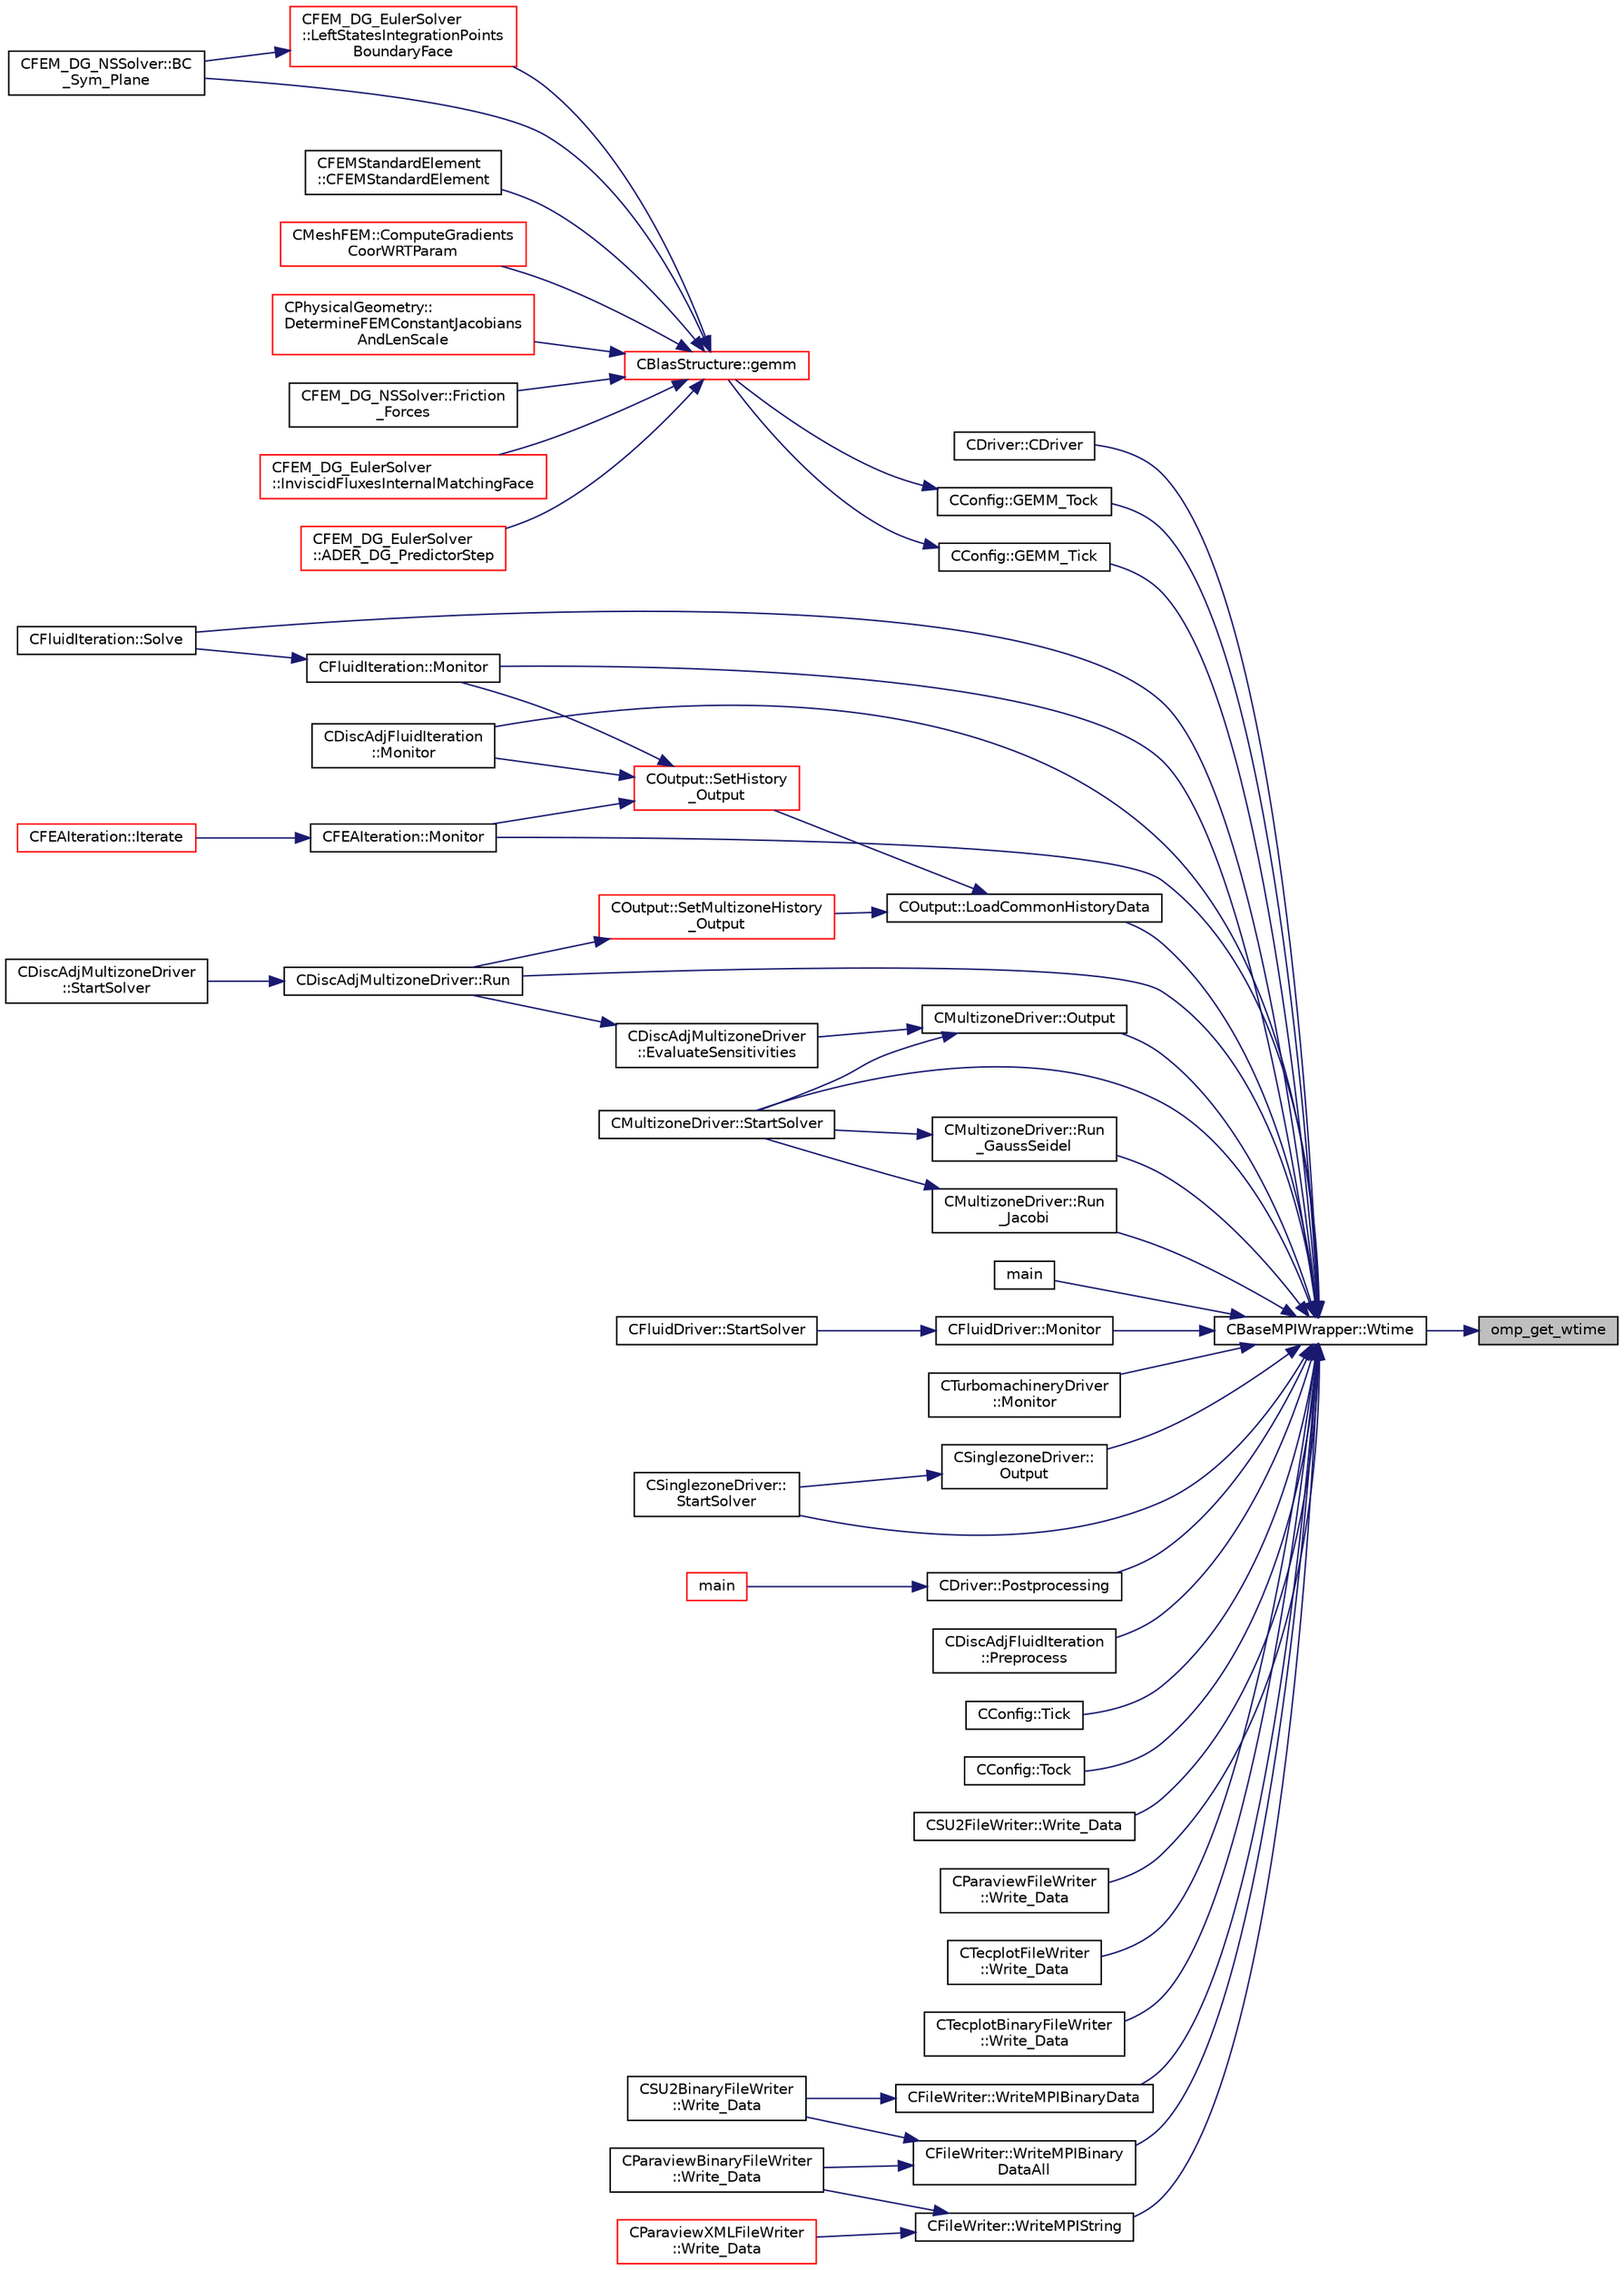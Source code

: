 digraph "omp_get_wtime"
{
 // LATEX_PDF_SIZE
  edge [fontname="Helvetica",fontsize="10",labelfontname="Helvetica",labelfontsize="10"];
  node [fontname="Helvetica",fontsize="10",shape=record];
  rankdir="RL";
  Node1 [label="omp_get_wtime",height=0.2,width=0.4,color="black", fillcolor="grey75", style="filled", fontcolor="black",tooltip="Return the wall time."];
  Node1 -> Node2 [dir="back",color="midnightblue",fontsize="10",style="solid",fontname="Helvetica"];
  Node2 [label="CBaseMPIWrapper::Wtime",height=0.2,width=0.4,color="black", fillcolor="white", style="filled",URL="$classCBaseMPIWrapper.html#adcf32aa628d4b515e8835bc5c56fbf08",tooltip=" "];
  Node2 -> Node3 [dir="back",color="midnightblue",fontsize="10",style="solid",fontname="Helvetica"];
  Node3 [label="CDriver::CDriver",height=0.2,width=0.4,color="black", fillcolor="white", style="filled",URL="$classCDriver.html#a3fca4a013a6efa9bbb38fe78a86b5f3d",tooltip="Constructor of the class."];
  Node2 -> Node4 [dir="back",color="midnightblue",fontsize="10",style="solid",fontname="Helvetica"];
  Node4 [label="CConfig::GEMM_Tick",height=0.2,width=0.4,color="black", fillcolor="white", style="filled",URL="$classCConfig.html#a2843524e5245c2c6128acdd20e746f4a",tooltip="Start the timer for profiling subroutines."];
  Node4 -> Node5 [dir="back",color="midnightblue",fontsize="10",style="solid",fontname="Helvetica"];
  Node5 [label="CBlasStructure::gemm",height=0.2,width=0.4,color="red", fillcolor="white", style="filled",URL="$classCBlasStructure.html#ad282634317e0a32bce7896e2ddc40043",tooltip="Function, which carries out a dense matrix product. It is a limited version of the BLAS gemm function..."];
  Node5 -> Node6 [dir="back",color="midnightblue",fontsize="10",style="solid",fontname="Helvetica"];
  Node6 [label="CFEM_DG_EulerSolver\l::ADER_DG_PredictorStep",height=0.2,width=0.4,color="red", fillcolor="white", style="filled",URL="$classCFEM__DG__EulerSolver.html#a53f3bd445632823baa18657a29553842",tooltip="Function, carries out the predictor step of the ADER-DG time integration."];
  Node5 -> Node10 [dir="back",color="midnightblue",fontsize="10",style="solid",fontname="Helvetica"];
  Node10 [label="CFEM_DG_NSSolver::BC\l_Sym_Plane",height=0.2,width=0.4,color="black", fillcolor="white", style="filled",URL="$classCFEM__DG__NSSolver.html#a44020ceaf82c37e386385366c6cda7a5",tooltip="Impose the symmetry boundary condition using the residual."];
  Node5 -> Node11 [dir="back",color="midnightblue",fontsize="10",style="solid",fontname="Helvetica"];
  Node11 [label="CFEMStandardElement\l::CFEMStandardElement",height=0.2,width=0.4,color="black", fillcolor="white", style="filled",URL="$classCFEMStandardElement.html#ad5cbd1ec99e93e3f04e10b75f75bfc47",tooltip="Alternative constructor."];
  Node5 -> Node12 [dir="back",color="midnightblue",fontsize="10",style="solid",fontname="Helvetica"];
  Node12 [label="CMeshFEM::ComputeGradients\lCoorWRTParam",height=0.2,width=0.4,color="red", fillcolor="white", style="filled",URL="$classCMeshFEM.html#ae7113246e97e1dc90286eb1a2fe30a79",tooltip="Function, which computes the gradients of the Cartesian coordinates w.r.t. the parametric coordinates..."];
  Node5 -> Node20 [dir="back",color="midnightblue",fontsize="10",style="solid",fontname="Helvetica"];
  Node20 [label="CPhysicalGeometry::\lDetermineFEMConstantJacobians\lAndLenScale",height=0.2,width=0.4,color="red", fillcolor="white", style="filled",URL="$classCPhysicalGeometry.html#a1823c0dcfe5570115da9b7db331daaa5",tooltip="Determine whether or not the Jacobians of the elements and faces are constant and a length scale of t..."];
  Node5 -> Node22 [dir="back",color="midnightblue",fontsize="10",style="solid",fontname="Helvetica"];
  Node22 [label="CFEM_DG_NSSolver::Friction\l_Forces",height=0.2,width=0.4,color="black", fillcolor="white", style="filled",URL="$classCFEM__DG__NSSolver.html#a5118d674e7eb6f4865fb53f6f20eac1c",tooltip="Compute the viscous forces and all the addimensional coefficients."];
  Node5 -> Node23 [dir="back",color="midnightblue",fontsize="10",style="solid",fontname="Helvetica"];
  Node23 [label="CFEM_DG_EulerSolver\l::InviscidFluxesInternalMatchingFace",height=0.2,width=0.4,color="red", fillcolor="white", style="filled",URL="$classCFEM__DG__EulerSolver.html#ab7546cb31b73191bbac2b338c88cfbc4",tooltip="Function, which computes the inviscid fluxes in the face integration points of a chunk of matching in..."];
  Node5 -> Node26 [dir="back",color="midnightblue",fontsize="10",style="solid",fontname="Helvetica"];
  Node26 [label="CFEM_DG_EulerSolver\l::LeftStatesIntegrationPoints\lBoundaryFace",height=0.2,width=0.4,color="red", fillcolor="white", style="filled",URL="$classCFEM__DG__EulerSolver.html#a79debb4e2ee70feac94e9a420705dbf9",tooltip="Function, which computes the left state of a boundary face."];
  Node26 -> Node10 [dir="back",color="midnightblue",fontsize="10",style="solid",fontname="Helvetica"];
  Node2 -> Node49 [dir="back",color="midnightblue",fontsize="10",style="solid",fontname="Helvetica"];
  Node49 [label="CConfig::GEMM_Tock",height=0.2,width=0.4,color="black", fillcolor="white", style="filled",URL="$classCConfig.html#a695fe18134532a43b328845dd0cce3bb",tooltip="Stop the timer for the GEMM profiling and store results."];
  Node49 -> Node5 [dir="back",color="midnightblue",fontsize="10",style="solid",fontname="Helvetica"];
  Node2 -> Node50 [dir="back",color="midnightblue",fontsize="10",style="solid",fontname="Helvetica"];
  Node50 [label="COutput::LoadCommonHistoryData",height=0.2,width=0.4,color="black", fillcolor="white", style="filled",URL="$classCOutput.html#a6babc71093859506fc4ff953467b376f",tooltip="Load values of the history fields common for all solvers."];
  Node50 -> Node51 [dir="back",color="midnightblue",fontsize="10",style="solid",fontname="Helvetica"];
  Node51 [label="COutput::SetHistory\l_Output",height=0.2,width=0.4,color="red", fillcolor="white", style="filled",URL="$classCOutput.html#acf84143df1a158647605c980ecae2d7c",tooltip="Collects history data from the solvers, monitors the convergence and writes to screen and history fil..."];
  Node51 -> Node52 [dir="back",color="midnightblue",fontsize="10",style="solid",fontname="Helvetica"];
  Node52 [label="CFluidIteration::Monitor",height=0.2,width=0.4,color="black", fillcolor="white", style="filled",URL="$classCFluidIteration.html#a65a5e3091a587996d2edf4c415a241f6",tooltip="Monitors the convergence and other metrics for the fluid system."];
  Node52 -> Node53 [dir="back",color="midnightblue",fontsize="10",style="solid",fontname="Helvetica"];
  Node53 [label="CFluidIteration::Solve",height=0.2,width=0.4,color="black", fillcolor="white", style="filled",URL="$classCFluidIteration.html#ae4c454356af70246063fdcba4accb068",tooltip="Iterate the fluid system for a number of Inner_Iter iterations."];
  Node51 -> Node56 [dir="back",color="midnightblue",fontsize="10",style="solid",fontname="Helvetica"];
  Node56 [label="CDiscAdjFluidIteration\l::Monitor",height=0.2,width=0.4,color="black", fillcolor="white", style="filled",URL="$classCDiscAdjFluidIteration.html#afdddb208b85e5c5a4d10d071022baf1e",tooltip="Monitors the convergence and other metrics for the discrete adjoint fluid system."];
  Node51 -> Node57 [dir="back",color="midnightblue",fontsize="10",style="solid",fontname="Helvetica"];
  Node57 [label="CFEAIteration::Monitor",height=0.2,width=0.4,color="black", fillcolor="white", style="filled",URL="$classCFEAIteration.html#a3039c502c1a86c2b27ca82b28cd563b3",tooltip="Monitors the convergence and other metrics for the FEM system."];
  Node57 -> Node58 [dir="back",color="midnightblue",fontsize="10",style="solid",fontname="Helvetica"];
  Node58 [label="CFEAIteration::Iterate",height=0.2,width=0.4,color="red", fillcolor="white", style="filled",URL="$classCFEAIteration.html#a6f38f9de139d7ecda0d39ab13342b39a",tooltip="Perform a single iteration for structural analysis using the Finite Element Method."];
  Node50 -> Node78 [dir="back",color="midnightblue",fontsize="10",style="solid",fontname="Helvetica"];
  Node78 [label="COutput::SetMultizoneHistory\l_Output",height=0.2,width=0.4,color="red", fillcolor="white", style="filled",URL="$classCOutput.html#a15b0776bd2ed68b43e3c0bd3b9b56490",tooltip=" "];
  Node78 -> Node73 [dir="back",color="midnightblue",fontsize="10",style="solid",fontname="Helvetica"];
  Node73 [label="CDiscAdjMultizoneDriver::Run",height=0.2,width=0.4,color="black", fillcolor="white", style="filled",URL="$classCDiscAdjMultizoneDriver.html#af996aecdb6d20aa4fc81c9b67295abf5",tooltip="[Overload] Run an discrete adjoint update of all solvers within multiple zones."];
  Node73 -> Node74 [dir="back",color="midnightblue",fontsize="10",style="solid",fontname="Helvetica"];
  Node74 [label="CDiscAdjMultizoneDriver\l::StartSolver",height=0.2,width=0.4,color="black", fillcolor="white", style="filled",URL="$classCDiscAdjMultizoneDriver.html#a75de0a1a482ceeed4301a384f1515092",tooltip="[Overload] Launch the computation for discrete adjoint multizone problems."];
  Node2 -> Node79 [dir="back",color="midnightblue",fontsize="10",style="solid",fontname="Helvetica"];
  Node79 [label="main",height=0.2,width=0.4,color="black", fillcolor="white", style="filled",URL="$SU2__DEF_8cpp.html#a0ddf1224851353fc92bfbff6f499fa97",tooltip=" "];
  Node2 -> Node52 [dir="back",color="midnightblue",fontsize="10",style="solid",fontname="Helvetica"];
  Node2 -> Node56 [dir="back",color="midnightblue",fontsize="10",style="solid",fontname="Helvetica"];
  Node2 -> Node57 [dir="back",color="midnightblue",fontsize="10",style="solid",fontname="Helvetica"];
  Node2 -> Node80 [dir="back",color="midnightblue",fontsize="10",style="solid",fontname="Helvetica"];
  Node80 [label="CFluidDriver::Monitor",height=0.2,width=0.4,color="black", fillcolor="white", style="filled",URL="$classCFluidDriver.html#a5430118627bbedb8f3dabce10b9c1c65",tooltip="Monitor the computation."];
  Node80 -> Node81 [dir="back",color="midnightblue",fontsize="10",style="solid",fontname="Helvetica"];
  Node81 [label="CFluidDriver::StartSolver",height=0.2,width=0.4,color="black", fillcolor="white", style="filled",URL="$classCFluidDriver.html#aa0139a1e26f43f0154854c9f99ded978",tooltip="Launch the computation for all zones and all physics."];
  Node2 -> Node82 [dir="back",color="midnightblue",fontsize="10",style="solid",fontname="Helvetica"];
  Node82 [label="CTurbomachineryDriver\l::Monitor",height=0.2,width=0.4,color="black", fillcolor="white", style="filled",URL="$classCTurbomachineryDriver.html#a46d71c90157f3116888e41d0789be956",tooltip="Monitor the computation."];
  Node2 -> Node83 [dir="back",color="midnightblue",fontsize="10",style="solid",fontname="Helvetica"];
  Node83 [label="CSinglezoneDriver::\lOutput",height=0.2,width=0.4,color="black", fillcolor="white", style="filled",URL="$classCSinglezoneDriver.html#a99b702e93a12b46a3d851cf1d970c6d5",tooltip="Output the solution in solution file."];
  Node83 -> Node84 [dir="back",color="midnightblue",fontsize="10",style="solid",fontname="Helvetica"];
  Node84 [label="CSinglezoneDriver::\lStartSolver",height=0.2,width=0.4,color="black", fillcolor="white", style="filled",URL="$classCSinglezoneDriver.html#ac98c6acfe034381fb3b77c6753c4d734",tooltip="[Overload] Launch the computation for single-zone problems."];
  Node2 -> Node85 [dir="back",color="midnightblue",fontsize="10",style="solid",fontname="Helvetica"];
  Node85 [label="CMultizoneDriver::Output",height=0.2,width=0.4,color="black", fillcolor="white", style="filled",URL="$classCMultizoneDriver.html#ad9b12dc5194755d1a06023898b056bcb",tooltip="Output the solution in solution file."];
  Node85 -> Node75 [dir="back",color="midnightblue",fontsize="10",style="solid",fontname="Helvetica"];
  Node75 [label="CDiscAdjMultizoneDriver\l::EvaluateSensitivities",height=0.2,width=0.4,color="black", fillcolor="white", style="filled",URL="$classCDiscAdjMultizoneDriver.html#a9d998fae109427a1061069800ad931c3",tooltip="Evaluate sensitivites for the current adjoint solution and output files."];
  Node75 -> Node73 [dir="back",color="midnightblue",fontsize="10",style="solid",fontname="Helvetica"];
  Node85 -> Node62 [dir="back",color="midnightblue",fontsize="10",style="solid",fontname="Helvetica"];
  Node62 [label="CMultizoneDriver::StartSolver",height=0.2,width=0.4,color="black", fillcolor="white", style="filled",URL="$classCMultizoneDriver.html#a48545e4827cc34298f792995e06d90dd",tooltip="[Overload] Launch the computation for multizone problems."];
  Node2 -> Node86 [dir="back",color="midnightblue",fontsize="10",style="solid",fontname="Helvetica"];
  Node86 [label="CDriver::Postprocessing",height=0.2,width=0.4,color="black", fillcolor="white", style="filled",URL="$classCDriver.html#a6ad9df8d8a8de75033ef296fed39c213",tooltip="Deallocation routine."];
  Node86 -> Node87 [dir="back",color="midnightblue",fontsize="10",style="solid",fontname="Helvetica"];
  Node87 [label="main",height=0.2,width=0.4,color="red", fillcolor="white", style="filled",URL="$SU2__CFD_8cpp.html#a0ddf1224851353fc92bfbff6f499fa97",tooltip=" "];
  Node2 -> Node91 [dir="back",color="midnightblue",fontsize="10",style="solid",fontname="Helvetica"];
  Node91 [label="CDiscAdjFluidIteration\l::Preprocess",height=0.2,width=0.4,color="black", fillcolor="white", style="filled",URL="$classCDiscAdjFluidIteration.html#a9289dd9216cff8cca78b6c8224db4ff2",tooltip="Preprocessing to prepare for an iteration of the physics."];
  Node2 -> Node73 [dir="back",color="midnightblue",fontsize="10",style="solid",fontname="Helvetica"];
  Node2 -> Node61 [dir="back",color="midnightblue",fontsize="10",style="solid",fontname="Helvetica"];
  Node61 [label="CMultizoneDriver::Run\l_GaussSeidel",height=0.2,width=0.4,color="black", fillcolor="white", style="filled",URL="$classCMultizoneDriver.html#a0831675485ec791db4daa926b299caaa",tooltip="Run a Block Gauss-Seidel iteration in all physical zones."];
  Node61 -> Node62 [dir="back",color="midnightblue",fontsize="10",style="solid",fontname="Helvetica"];
  Node2 -> Node63 [dir="back",color="midnightblue",fontsize="10",style="solid",fontname="Helvetica"];
  Node63 [label="CMultizoneDriver::Run\l_Jacobi",height=0.2,width=0.4,color="black", fillcolor="white", style="filled",URL="$classCMultizoneDriver.html#a3fb588b700451ea8c886eab2fc340f2d",tooltip="Run a Block-Jacobi iteration in all physical zones."];
  Node63 -> Node62 [dir="back",color="midnightblue",fontsize="10",style="solid",fontname="Helvetica"];
  Node2 -> Node53 [dir="back",color="midnightblue",fontsize="10",style="solid",fontname="Helvetica"];
  Node2 -> Node84 [dir="back",color="midnightblue",fontsize="10",style="solid",fontname="Helvetica"];
  Node2 -> Node62 [dir="back",color="midnightblue",fontsize="10",style="solid",fontname="Helvetica"];
  Node2 -> Node92 [dir="back",color="midnightblue",fontsize="10",style="solid",fontname="Helvetica"];
  Node92 [label="CConfig::Tick",height=0.2,width=0.4,color="black", fillcolor="white", style="filled",URL="$classCConfig.html#ad3709639a888d45f70553b1833c499bc",tooltip="Start the timer for profiling subroutines."];
  Node2 -> Node93 [dir="back",color="midnightblue",fontsize="10",style="solid",fontname="Helvetica"];
  Node93 [label="CConfig::Tock",height=0.2,width=0.4,color="black", fillcolor="white", style="filled",URL="$classCConfig.html#a8b3a75fa0841d05b9a0762a76171b67d",tooltip="Stop the timer for profiling subroutines and store results."];
  Node2 -> Node94 [dir="back",color="midnightblue",fontsize="10",style="solid",fontname="Helvetica"];
  Node94 [label="CSU2FileWriter::Write_Data",height=0.2,width=0.4,color="black", fillcolor="white", style="filled",URL="$classCSU2FileWriter.html#af3af49f66ff88ced9847a910058e5c5f",tooltip="Write sorted data to file in SU2 ASCII file format."];
  Node2 -> Node95 [dir="back",color="midnightblue",fontsize="10",style="solid",fontname="Helvetica"];
  Node95 [label="CParaviewFileWriter\l::Write_Data",height=0.2,width=0.4,color="black", fillcolor="white", style="filled",URL="$classCParaviewFileWriter.html#ae4414acad5ec9d8512e90b329bbad96f",tooltip="Write sorted data to file in paraview file format."];
  Node2 -> Node96 [dir="back",color="midnightblue",fontsize="10",style="solid",fontname="Helvetica"];
  Node96 [label="CTecplotFileWriter\l::Write_Data",height=0.2,width=0.4,color="black", fillcolor="white", style="filled",URL="$classCTecplotFileWriter.html#a7ec196b7d3a26a1d88e1f3488a5c4990",tooltip="Write sorted data to file in tecplot ASCII file format."];
  Node2 -> Node97 [dir="back",color="midnightblue",fontsize="10",style="solid",fontname="Helvetica"];
  Node97 [label="CTecplotBinaryFileWriter\l::Write_Data",height=0.2,width=0.4,color="black", fillcolor="white", style="filled",URL="$classCTecplotBinaryFileWriter.html#a4f1039c08a4fbaf2321b5107b99f22c0",tooltip="Write sorted data to file in tecplot binary file format."];
  Node2 -> Node98 [dir="back",color="midnightblue",fontsize="10",style="solid",fontname="Helvetica"];
  Node98 [label="CFileWriter::WriteMPIBinaryData",height=0.2,width=0.4,color="black", fillcolor="white", style="filled",URL="$classCFileWriter.html#aac563a643b5b8e0dd86eb9e4a7173b29",tooltip="Write a binary data array to a currently opened file using MPI I/O. Note: routine must be called coll..."];
  Node98 -> Node99 [dir="back",color="midnightblue",fontsize="10",style="solid",fontname="Helvetica"];
  Node99 [label="CSU2BinaryFileWriter\l::Write_Data",height=0.2,width=0.4,color="black", fillcolor="white", style="filled",URL="$classCSU2BinaryFileWriter.html#a0390ef1605ea3c452c39ff24f158b2ce",tooltip="Write sorted data to file in SU2 binary file format."];
  Node2 -> Node100 [dir="back",color="midnightblue",fontsize="10",style="solid",fontname="Helvetica"];
  Node100 [label="CFileWriter::WriteMPIBinary\lDataAll",height=0.2,width=0.4,color="black", fillcolor="white", style="filled",URL="$classCFileWriter.html#a721d35d8659bf3e57d31d8fa053c68d7",tooltip="Collectively write a binary data array distributed over all processors to file using MPI I/O."];
  Node100 -> Node99 [dir="back",color="midnightblue",fontsize="10",style="solid",fontname="Helvetica"];
  Node100 -> Node101 [dir="back",color="midnightblue",fontsize="10",style="solid",fontname="Helvetica"];
  Node101 [label="CParaviewBinaryFileWriter\l::Write_Data",height=0.2,width=0.4,color="black", fillcolor="white", style="filled",URL="$classCParaviewBinaryFileWriter.html#aef0775d67502b4dec3e2f8daaca6ff57",tooltip="Write sorted data to file in paraview binary file format."];
  Node2 -> Node102 [dir="back",color="midnightblue",fontsize="10",style="solid",fontname="Helvetica"];
  Node102 [label="CFileWriter::WriteMPIString",height=0.2,width=0.4,color="black", fillcolor="white", style="filled",URL="$classCFileWriter.html#ab71e29419c94d37eb73c53788ec5d0a1",tooltip="Write a string to a currently opened file using MPI I/O. Note: routine must be called collectively,..."];
  Node102 -> Node101 [dir="back",color="midnightblue",fontsize="10",style="solid",fontname="Helvetica"];
  Node102 -> Node103 [dir="back",color="midnightblue",fontsize="10",style="solid",fontname="Helvetica"];
  Node103 [label="CParaviewXMLFileWriter\l::Write_Data",height=0.2,width=0.4,color="red", fillcolor="white", style="filled",URL="$classCParaviewXMLFileWriter.html#a67c7dabde286ef41112636bc3461b5a7",tooltip="Write sorted data to file in paraview binary file format."];
}
